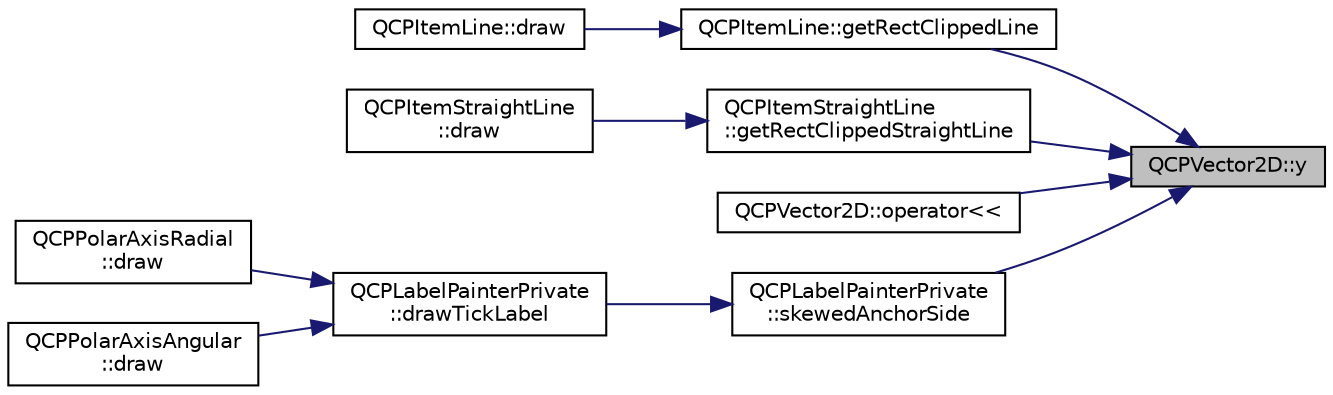 digraph "QCPVector2D::y"
{
 // LATEX_PDF_SIZE
  edge [fontname="Helvetica",fontsize="10",labelfontname="Helvetica",labelfontsize="10"];
  node [fontname="Helvetica",fontsize="10",shape=record];
  rankdir="RL";
  Node1 [label="QCPVector2D::y",height=0.2,width=0.4,color="black", fillcolor="grey75", style="filled", fontcolor="black",tooltip=" "];
  Node1 -> Node2 [dir="back",color="midnightblue",fontsize="10",style="solid",fontname="Helvetica"];
  Node2 [label="QCPItemLine::getRectClippedLine",height=0.2,width=0.4,color="black", fillcolor="white", style="filled",URL="$classQCPItemLine.html#a7b00a1d82be8b961461cc4039acd12a3",tooltip=" "];
  Node2 -> Node3 [dir="back",color="midnightblue",fontsize="10",style="solid",fontname="Helvetica"];
  Node3 [label="QCPItemLine::draw",height=0.2,width=0.4,color="black", fillcolor="white", style="filled",URL="$classQCPItemLine.html#ae184140b61b2ef5b8edde76304447200",tooltip=" "];
  Node1 -> Node4 [dir="back",color="midnightblue",fontsize="10",style="solid",fontname="Helvetica"];
  Node4 [label="QCPItemStraightLine\l::getRectClippedStraightLine",height=0.2,width=0.4,color="black", fillcolor="white", style="filled",URL="$classQCPItemStraightLine.html#a4dc8f987e0a8e4dfc0c8568923456e0c",tooltip=" "];
  Node4 -> Node5 [dir="back",color="midnightblue",fontsize="10",style="solid",fontname="Helvetica"];
  Node5 [label="QCPItemStraightLine\l::draw",height=0.2,width=0.4,color="black", fillcolor="white", style="filled",URL="$classQCPItemStraightLine.html#acbc84ad219bf4845152e4e2202fcaa3c",tooltip=" "];
  Node1 -> Node6 [dir="back",color="midnightblue",fontsize="10",style="solid",fontname="Helvetica"];
  Node6 [label="QCPVector2D::operator\<\<",height=0.2,width=0.4,color="black", fillcolor="white", style="filled",URL="$classQCPVector2D.html#a6c757af9671d925af4a36c2f58fb7234",tooltip=" "];
  Node1 -> Node7 [dir="back",color="midnightblue",fontsize="10",style="solid",fontname="Helvetica"];
  Node7 [label="QCPLabelPainterPrivate\l::skewedAnchorSide",height=0.2,width=0.4,color="black", fillcolor="white", style="filled",URL="$classQCPLabelPainterPrivate.html#a8dca51bada4aafc93d4d07a04fb878ed",tooltip=" "];
  Node7 -> Node8 [dir="back",color="midnightblue",fontsize="10",style="solid",fontname="Helvetica"];
  Node8 [label="QCPLabelPainterPrivate\l::drawTickLabel",height=0.2,width=0.4,color="black", fillcolor="white", style="filled",URL="$classQCPLabelPainterPrivate.html#a0fc131025d187102325143644fff785f",tooltip=" "];
  Node8 -> Node9 [dir="back",color="midnightblue",fontsize="10",style="solid",fontname="Helvetica"];
  Node9 [label="QCPPolarAxisRadial\l::draw",height=0.2,width=0.4,color="black", fillcolor="white", style="filled",URL="$classQCPPolarAxisRadial.html#a3cdaf627422f95c727b15dceedc5dfe4",tooltip=" "];
  Node8 -> Node10 [dir="back",color="midnightblue",fontsize="10",style="solid",fontname="Helvetica"];
  Node10 [label="QCPPolarAxisAngular\l::draw",height=0.2,width=0.4,color="black", fillcolor="white", style="filled",URL="$classQCPPolarAxisAngular.html#abc33754f6575a0ac2cdc597bbd11c6c7",tooltip=" "];
}
